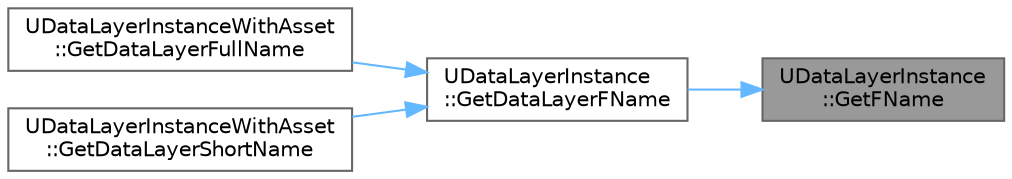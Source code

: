 digraph "UDataLayerInstance::GetFName"
{
 // INTERACTIVE_SVG=YES
 // LATEX_PDF_SIZE
  bgcolor="transparent";
  edge [fontname=Helvetica,fontsize=10,labelfontname=Helvetica,labelfontsize=10];
  node [fontname=Helvetica,fontsize=10,shape=box,height=0.2,width=0.4];
  rankdir="RL";
  Node1 [id="Node000001",label="UDataLayerInstance\l::GetFName",height=0.2,width=0.4,color="gray40", fillcolor="grey60", style="filled", fontcolor="black",tooltip=" "];
  Node1 -> Node2 [id="edge1_Node000001_Node000002",dir="back",color="steelblue1",style="solid",tooltip=" "];
  Node2 [id="Node000002",label="UDataLayerInstance\l::GetDataLayerFName",height=0.2,width=0.4,color="grey40", fillcolor="white", style="filled",URL="$de/db8/classUDataLayerInstance.html#af05c68f9eaa207a575f1a24e92d6b40f",tooltip=" "];
  Node2 -> Node3 [id="edge2_Node000002_Node000003",dir="back",color="steelblue1",style="solid",tooltip=" "];
  Node3 [id="Node000003",label="UDataLayerInstanceWithAsset\l::GetDataLayerFullName",height=0.2,width=0.4,color="grey40", fillcolor="white", style="filled",URL="$db/d46/classUDataLayerInstanceWithAsset.html#a867784a8768bd558580d73f0fd619f8d",tooltip=" "];
  Node2 -> Node4 [id="edge3_Node000002_Node000004",dir="back",color="steelblue1",style="solid",tooltip=" "];
  Node4 [id="Node000004",label="UDataLayerInstanceWithAsset\l::GetDataLayerShortName",height=0.2,width=0.4,color="grey40", fillcolor="white", style="filled",URL="$db/d46/classUDataLayerInstanceWithAsset.html#acb20ce83c64baa043b5f9a1a342459f1",tooltip=" "];
}
